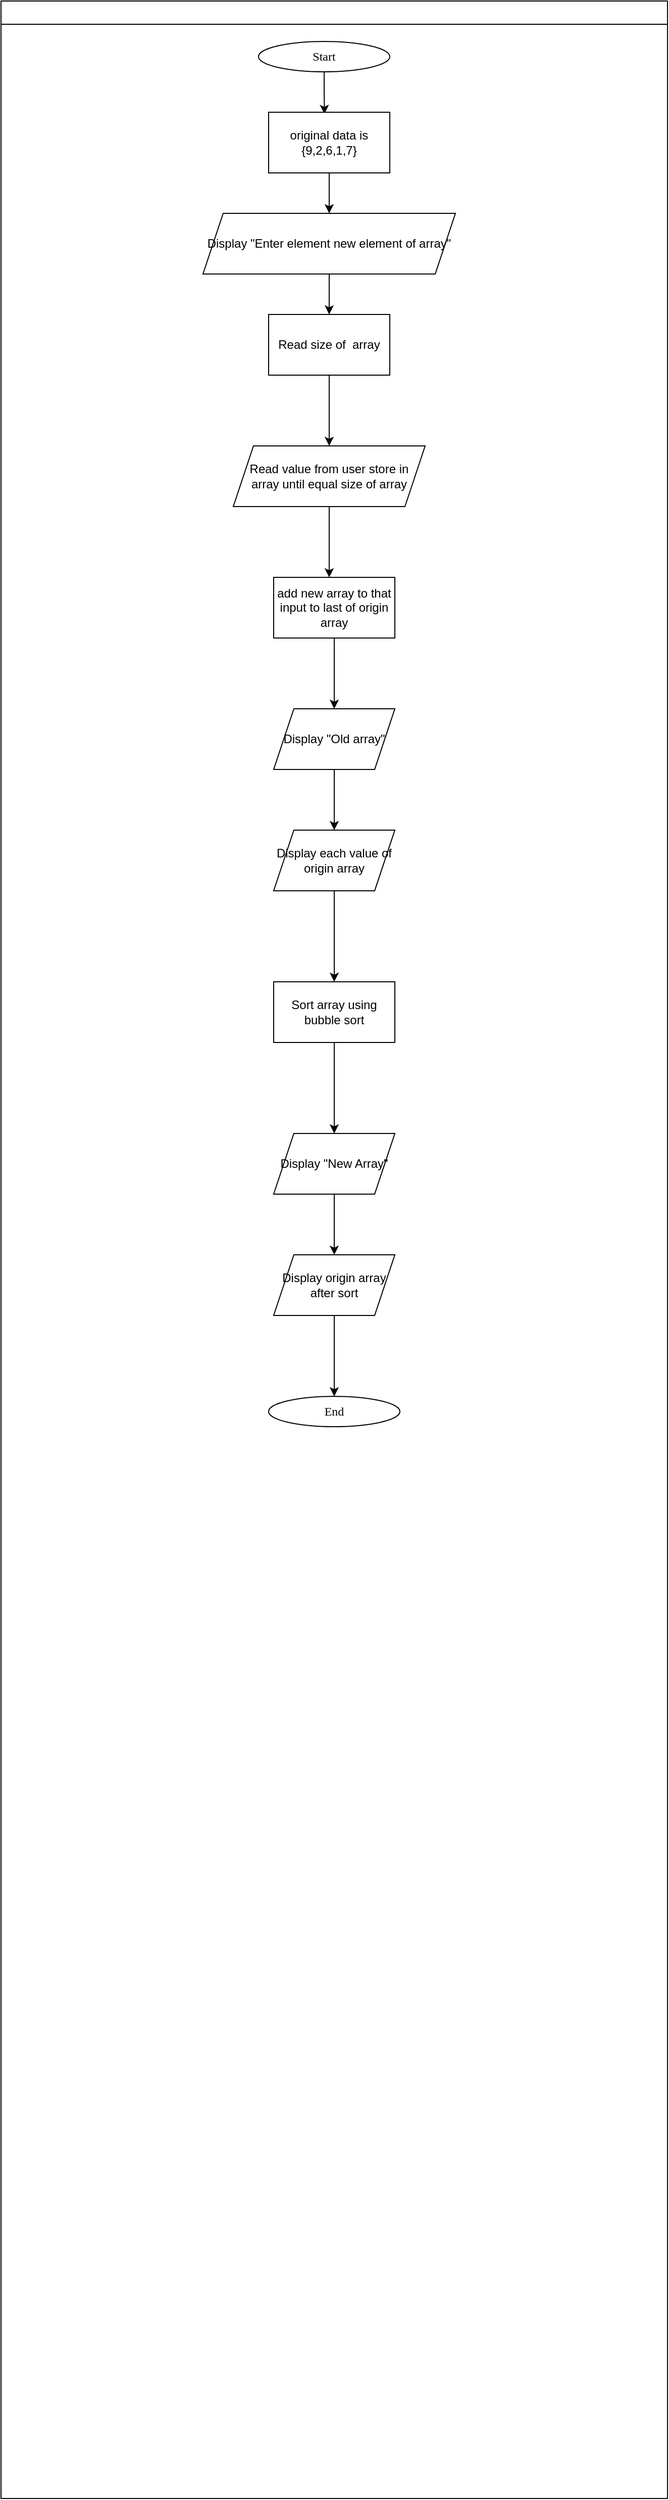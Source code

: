<mxfile version="25.0.3">
  <diagram id="C5RBs43oDa-KdzZeNtuy" name="Page-1">
    <mxGraphModel dx="1554" dy="398" grid="1" gridSize="10" guides="1" tooltips="1" connect="1" arrows="1" fold="1" page="1" pageScale="1" pageWidth="827" pageHeight="1169" math="0" shadow="0">
      <root>
        <mxCell id="WIyWlLk6GJQsqaUBKTNV-0" />
        <mxCell id="WIyWlLk6GJQsqaUBKTNV-1" parent="WIyWlLk6GJQsqaUBKTNV-0" />
        <mxCell id="mvioNwK95yMqdUQ73LqQ-36" value="" style="swimlane;fontFamily=Sarabun;fontSource=https%3A%2F%2Ffonts.googleapis.com%2Fcss%3Ffamily%3DSarabun;" parent="WIyWlLk6GJQsqaUBKTNV-1" vertex="1">
          <mxGeometry x="-710" y="30" width="660" height="2470" as="geometry" />
        </mxCell>
        <mxCell id="mvioNwK95yMqdUQ73LqQ-35" value="&lt;font data-font-src=&quot;https://fonts.googleapis.com/css?family=Sarabun&quot; face=&quot;Sarabun&quot;&gt;Start&lt;/font&gt;" style="ellipse;whiteSpace=wrap;html=1;" parent="mvioNwK95yMqdUQ73LqQ-36" vertex="1">
          <mxGeometry x="255" y="40" width="130" height="30" as="geometry" />
        </mxCell>
        <mxCell id="QNhVIbcrn-Icenjs99R--4" style="edgeStyle=orthogonalEdgeStyle;rounded=0;orthogonalLoop=1;jettySize=auto;html=1;entryX=0.473;entryY=0.019;entryDx=0;entryDy=0;entryPerimeter=0;" parent="mvioNwK95yMqdUQ73LqQ-36" source="mvioNwK95yMqdUQ73LqQ-35" edge="1">
          <mxGeometry relative="1" as="geometry">
            <mxPoint x="320.33" y="111.71" as="targetPoint" />
          </mxGeometry>
        </mxCell>
        <mxCell id="tHNIh1RRDt4zNuCdvHeT-6" style="edgeStyle=orthogonalEdgeStyle;rounded=0;orthogonalLoop=1;jettySize=auto;html=1;" edge="1" parent="mvioNwK95yMqdUQ73LqQ-36" source="tHNIh1RRDt4zNuCdvHeT-0">
          <mxGeometry relative="1" as="geometry">
            <mxPoint x="325" y="310" as="targetPoint" />
          </mxGeometry>
        </mxCell>
        <mxCell id="tHNIh1RRDt4zNuCdvHeT-0" value="Display &quot;Enter element new element of array&quot;" style="shape=parallelogram;perimeter=parallelogramPerimeter;whiteSpace=wrap;html=1;fixedSize=1;" vertex="1" parent="mvioNwK95yMqdUQ73LqQ-36">
          <mxGeometry x="200" y="210" width="250" height="60" as="geometry" />
        </mxCell>
        <mxCell id="tHNIh1RRDt4zNuCdvHeT-7" style="edgeStyle=orthogonalEdgeStyle;rounded=0;orthogonalLoop=1;jettySize=auto;html=1;" edge="1" parent="mvioNwK95yMqdUQ73LqQ-36" source="tHNIh1RRDt4zNuCdvHeT-2">
          <mxGeometry relative="1" as="geometry">
            <mxPoint x="325" y="440" as="targetPoint" />
          </mxGeometry>
        </mxCell>
        <mxCell id="tHNIh1RRDt4zNuCdvHeT-2" value="Read size of&amp;nbsp; array" style="rounded=0;whiteSpace=wrap;html=1;" vertex="1" parent="mvioNwK95yMqdUQ73LqQ-36">
          <mxGeometry x="265" y="310" width="120" height="60" as="geometry" />
        </mxCell>
        <mxCell id="tHNIh1RRDt4zNuCdvHeT-4" style="edgeStyle=orthogonalEdgeStyle;rounded=0;orthogonalLoop=1;jettySize=auto;html=1;entryX=0.5;entryY=0;entryDx=0;entryDy=0;" edge="1" parent="mvioNwK95yMqdUQ73LqQ-36" source="tHNIh1RRDt4zNuCdvHeT-3" target="tHNIh1RRDt4zNuCdvHeT-0">
          <mxGeometry relative="1" as="geometry" />
        </mxCell>
        <mxCell id="tHNIh1RRDt4zNuCdvHeT-3" value="original data is {9,2,6,1,7}" style="rounded=0;whiteSpace=wrap;html=1;" vertex="1" parent="mvioNwK95yMqdUQ73LqQ-36">
          <mxGeometry x="265" y="110" width="120" height="60" as="geometry" />
        </mxCell>
        <mxCell id="tHNIh1RRDt4zNuCdvHeT-9" style="edgeStyle=orthogonalEdgeStyle;rounded=0;orthogonalLoop=1;jettySize=auto;html=1;" edge="1" parent="mvioNwK95yMqdUQ73LqQ-36" source="tHNIh1RRDt4zNuCdvHeT-8">
          <mxGeometry relative="1" as="geometry">
            <mxPoint x="325" y="570" as="targetPoint" />
          </mxGeometry>
        </mxCell>
        <mxCell id="tHNIh1RRDt4zNuCdvHeT-8" value="Read value from user store in array until equal size of array" style="shape=parallelogram;perimeter=parallelogramPerimeter;whiteSpace=wrap;html=1;fixedSize=1;" vertex="1" parent="mvioNwK95yMqdUQ73LqQ-36">
          <mxGeometry x="230" y="440" width="190" height="60" as="geometry" />
        </mxCell>
        <mxCell id="tHNIh1RRDt4zNuCdvHeT-11" style="edgeStyle=orthogonalEdgeStyle;rounded=0;orthogonalLoop=1;jettySize=auto;html=1;" edge="1" parent="mvioNwK95yMqdUQ73LqQ-36" source="tHNIh1RRDt4zNuCdvHeT-10">
          <mxGeometry relative="1" as="geometry">
            <mxPoint x="330" y="700" as="targetPoint" />
          </mxGeometry>
        </mxCell>
        <mxCell id="tHNIh1RRDt4zNuCdvHeT-10" value="add new array to that input to last of origin array" style="rounded=0;whiteSpace=wrap;html=1;" vertex="1" parent="mvioNwK95yMqdUQ73LqQ-36">
          <mxGeometry x="270" y="570" width="120" height="60" as="geometry" />
        </mxCell>
        <mxCell id="tHNIh1RRDt4zNuCdvHeT-13" style="edgeStyle=orthogonalEdgeStyle;rounded=0;orthogonalLoop=1;jettySize=auto;html=1;" edge="1" parent="mvioNwK95yMqdUQ73LqQ-36" source="tHNIh1RRDt4zNuCdvHeT-12">
          <mxGeometry relative="1" as="geometry">
            <mxPoint x="330" y="820" as="targetPoint" />
          </mxGeometry>
        </mxCell>
        <mxCell id="tHNIh1RRDt4zNuCdvHeT-12" value="Display &quot;Old array&quot;" style="shape=parallelogram;perimeter=parallelogramPerimeter;whiteSpace=wrap;html=1;fixedSize=1;" vertex="1" parent="mvioNwK95yMqdUQ73LqQ-36">
          <mxGeometry x="270" y="700" width="120" height="60" as="geometry" />
        </mxCell>
        <mxCell id="tHNIh1RRDt4zNuCdvHeT-16" style="edgeStyle=orthogonalEdgeStyle;rounded=0;orthogonalLoop=1;jettySize=auto;html=1;" edge="1" parent="mvioNwK95yMqdUQ73LqQ-36" source="tHNIh1RRDt4zNuCdvHeT-14">
          <mxGeometry relative="1" as="geometry">
            <mxPoint x="330" y="970" as="targetPoint" />
          </mxGeometry>
        </mxCell>
        <mxCell id="tHNIh1RRDt4zNuCdvHeT-14" value="Display each value of origin array" style="shape=parallelogram;perimeter=parallelogramPerimeter;whiteSpace=wrap;html=1;fixedSize=1;" vertex="1" parent="mvioNwK95yMqdUQ73LqQ-36">
          <mxGeometry x="270" y="820" width="120" height="60" as="geometry" />
        </mxCell>
        <mxCell id="tHNIh1RRDt4zNuCdvHeT-18" style="edgeStyle=orthogonalEdgeStyle;rounded=0;orthogonalLoop=1;jettySize=auto;html=1;" edge="1" parent="mvioNwK95yMqdUQ73LqQ-36" source="tHNIh1RRDt4zNuCdvHeT-17">
          <mxGeometry relative="1" as="geometry">
            <mxPoint x="330" y="1120" as="targetPoint" />
          </mxGeometry>
        </mxCell>
        <mxCell id="tHNIh1RRDt4zNuCdvHeT-17" value="Sort array using bubble sort" style="rounded=0;whiteSpace=wrap;html=1;" vertex="1" parent="mvioNwK95yMqdUQ73LqQ-36">
          <mxGeometry x="270" y="970" width="120" height="60" as="geometry" />
        </mxCell>
        <mxCell id="tHNIh1RRDt4zNuCdvHeT-20" style="edgeStyle=orthogonalEdgeStyle;rounded=0;orthogonalLoop=1;jettySize=auto;html=1;" edge="1" parent="mvioNwK95yMqdUQ73LqQ-36" source="tHNIh1RRDt4zNuCdvHeT-19">
          <mxGeometry relative="1" as="geometry">
            <mxPoint x="330" y="1240" as="targetPoint" />
          </mxGeometry>
        </mxCell>
        <mxCell id="tHNIh1RRDt4zNuCdvHeT-19" value="Display &quot;New Array&quot;" style="shape=parallelogram;perimeter=parallelogramPerimeter;whiteSpace=wrap;html=1;fixedSize=1;" vertex="1" parent="mvioNwK95yMqdUQ73LqQ-36">
          <mxGeometry x="270" y="1120" width="120" height="60" as="geometry" />
        </mxCell>
        <mxCell id="tHNIh1RRDt4zNuCdvHeT-23" style="edgeStyle=orthogonalEdgeStyle;rounded=0;orthogonalLoop=1;jettySize=auto;html=1;" edge="1" parent="mvioNwK95yMqdUQ73LqQ-36" source="tHNIh1RRDt4zNuCdvHeT-21">
          <mxGeometry relative="1" as="geometry">
            <mxPoint x="330" y="1380" as="targetPoint" />
          </mxGeometry>
        </mxCell>
        <mxCell id="tHNIh1RRDt4zNuCdvHeT-21" value="Display origin array after sort" style="shape=parallelogram;perimeter=parallelogramPerimeter;whiteSpace=wrap;html=1;fixedSize=1;" vertex="1" parent="mvioNwK95yMqdUQ73LqQ-36">
          <mxGeometry x="270" y="1240" width="120" height="60" as="geometry" />
        </mxCell>
        <mxCell id="tHNIh1RRDt4zNuCdvHeT-24" value="&lt;font data-font-src=&quot;https://fonts.googleapis.com/css?family=Sarabun&quot; face=&quot;Sarabun&quot;&gt;End&lt;/font&gt;" style="ellipse;whiteSpace=wrap;html=1;" vertex="1" parent="mvioNwK95yMqdUQ73LqQ-36">
          <mxGeometry x="265" y="1380" width="130" height="30" as="geometry" />
        </mxCell>
      </root>
    </mxGraphModel>
  </diagram>
</mxfile>
